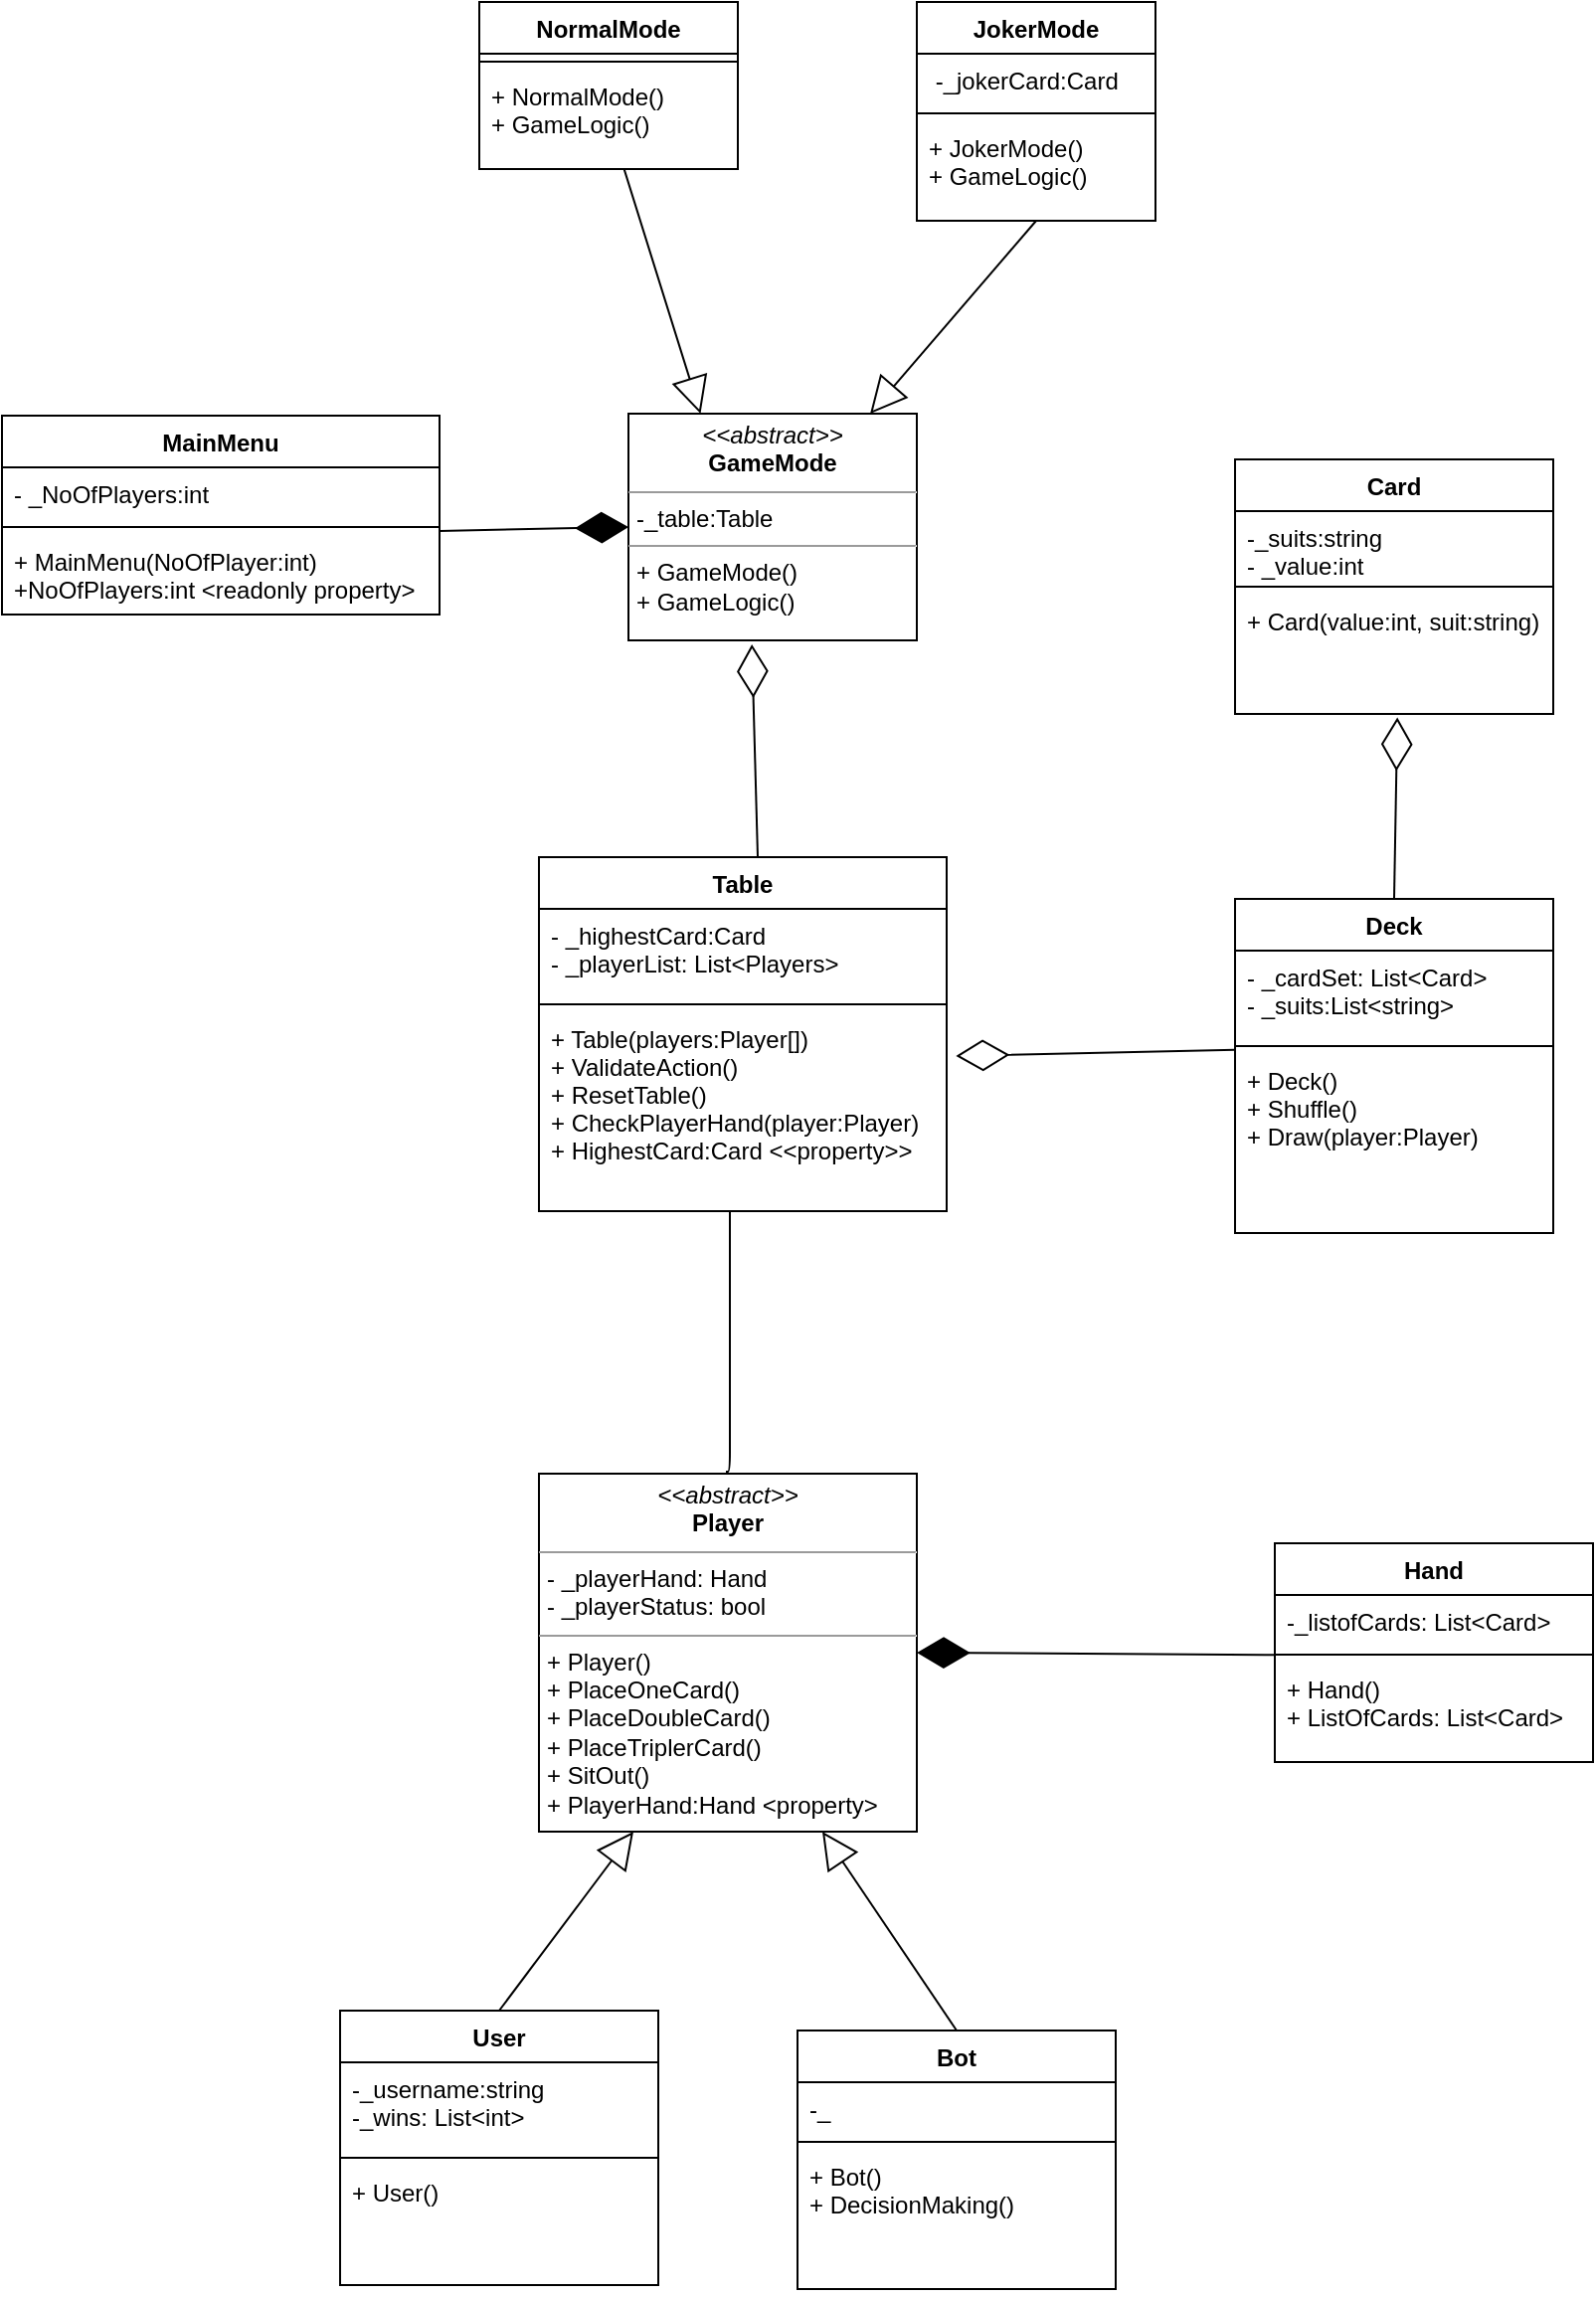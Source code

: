 <mxfile version="12.1.3" type="github" pages="1">
  <diagram id="AUOvVh1_00nn_1LIGHaV" name="Page-1">
    <mxGraphModel dx="1175" dy="630" grid="1" gridSize="10" guides="1" tooltips="1" connect="1" arrows="1" fold="1" page="1" pageScale="1" pageWidth="1100" pageHeight="850" math="0" shadow="0">
      <root>
        <mxCell id="0"/>
        <mxCell id="1" parent="0"/>
        <mxCell id="rCFci73cA3xN7o4rIOeo-2" value="MainMenu" style="swimlane;fontStyle=1;align=center;verticalAlign=top;childLayout=stackLayout;horizontal=1;startSize=26;horizontalStack=0;resizeParent=1;resizeParentMax=0;resizeLast=0;collapsible=1;marginBottom=0;" vertex="1" parent="1">
          <mxGeometry x="30" y="278" width="220" height="100" as="geometry"/>
        </mxCell>
        <mxCell id="rCFci73cA3xN7o4rIOeo-3" value="- _NoOfPlayers:int" style="text;strokeColor=none;fillColor=none;align=left;verticalAlign=top;spacingLeft=4;spacingRight=4;overflow=hidden;rotatable=0;points=[[0,0.5],[1,0.5]];portConstraint=eastwest;" vertex="1" parent="rCFci73cA3xN7o4rIOeo-2">
          <mxGeometry y="26" width="220" height="26" as="geometry"/>
        </mxCell>
        <mxCell id="rCFci73cA3xN7o4rIOeo-4" value="" style="line;strokeWidth=1;fillColor=none;align=left;verticalAlign=middle;spacingTop=-1;spacingLeft=3;spacingRight=3;rotatable=0;labelPosition=right;points=[];portConstraint=eastwest;" vertex="1" parent="rCFci73cA3xN7o4rIOeo-2">
          <mxGeometry y="52" width="220" height="8" as="geometry"/>
        </mxCell>
        <mxCell id="rCFci73cA3xN7o4rIOeo-5" value="+ MainMenu(NoOfPlayer:int)&#xa;+NoOfPlayers:int &lt;readonly property&gt;&#xa;" style="text;strokeColor=none;fillColor=none;align=left;verticalAlign=top;spacingLeft=4;spacingRight=4;overflow=hidden;rotatable=0;points=[[0,0.5],[1,0.5]];portConstraint=eastwest;" vertex="1" parent="rCFci73cA3xN7o4rIOeo-2">
          <mxGeometry y="60" width="220" height="40" as="geometry"/>
        </mxCell>
        <mxCell id="rCFci73cA3xN7o4rIOeo-6" value="NormalMode" style="swimlane;fontStyle=1;align=center;verticalAlign=top;childLayout=stackLayout;horizontal=1;startSize=26;horizontalStack=0;resizeParent=1;resizeParentMax=0;resizeLast=0;collapsible=1;marginBottom=0;" vertex="1" parent="1">
          <mxGeometry x="270" y="70" width="130" height="84" as="geometry"/>
        </mxCell>
        <mxCell id="rCFci73cA3xN7o4rIOeo-8" value="" style="line;strokeWidth=1;fillColor=none;align=left;verticalAlign=middle;spacingTop=-1;spacingLeft=3;spacingRight=3;rotatable=0;labelPosition=right;points=[];portConstraint=eastwest;" vertex="1" parent="rCFci73cA3xN7o4rIOeo-6">
          <mxGeometry y="26" width="130" height="8" as="geometry"/>
        </mxCell>
        <mxCell id="rCFci73cA3xN7o4rIOeo-9" value="+ NormalMode()&#xa;+ GameLogic()&#xa;" style="text;strokeColor=none;fillColor=none;align=left;verticalAlign=top;spacingLeft=4;spacingRight=4;overflow=hidden;rotatable=0;points=[[0,0.5],[1,0.5]];portConstraint=eastwest;" vertex="1" parent="rCFci73cA3xN7o4rIOeo-6">
          <mxGeometry y="34" width="130" height="50" as="geometry"/>
        </mxCell>
        <mxCell id="rCFci73cA3xN7o4rIOeo-10" value="JokerMode" style="swimlane;fontStyle=1;align=center;verticalAlign=top;childLayout=stackLayout;horizontal=1;startSize=26;horizontalStack=0;resizeParent=1;resizeParentMax=0;resizeLast=0;collapsible=1;marginBottom=0;" vertex="1" parent="1">
          <mxGeometry x="490" y="70" width="120" height="110" as="geometry"/>
        </mxCell>
        <mxCell id="rCFci73cA3xN7o4rIOeo-11" value=" -_jokerCard:Card" style="text;strokeColor=none;fillColor=none;align=left;verticalAlign=top;spacingLeft=4;spacingRight=4;overflow=hidden;rotatable=0;points=[[0,0.5],[1,0.5]];portConstraint=eastwest;" vertex="1" parent="rCFci73cA3xN7o4rIOeo-10">
          <mxGeometry y="26" width="120" height="26" as="geometry"/>
        </mxCell>
        <mxCell id="rCFci73cA3xN7o4rIOeo-12" value="" style="line;strokeWidth=1;fillColor=none;align=left;verticalAlign=middle;spacingTop=-1;spacingLeft=3;spacingRight=3;rotatable=0;labelPosition=right;points=[];portConstraint=eastwest;" vertex="1" parent="rCFci73cA3xN7o4rIOeo-10">
          <mxGeometry y="52" width="120" height="8" as="geometry"/>
        </mxCell>
        <mxCell id="rCFci73cA3xN7o4rIOeo-13" value="+ JokerMode()&#xa;+ GameLogic()&#xa;" style="text;strokeColor=none;fillColor=none;align=left;verticalAlign=top;spacingLeft=4;spacingRight=4;overflow=hidden;rotatable=0;points=[[0,0.5],[1,0.5]];portConstraint=eastwest;" vertex="1" parent="rCFci73cA3xN7o4rIOeo-10">
          <mxGeometry y="60" width="120" height="50" as="geometry"/>
        </mxCell>
        <mxCell id="rCFci73cA3xN7o4rIOeo-18" value="Table" style="swimlane;fontStyle=1;align=center;verticalAlign=top;childLayout=stackLayout;horizontal=1;startSize=26;horizontalStack=0;resizeParent=1;resizeParentMax=0;resizeLast=0;collapsible=1;marginBottom=0;" vertex="1" parent="1">
          <mxGeometry x="300" y="500" width="205" height="178" as="geometry"/>
        </mxCell>
        <mxCell id="rCFci73cA3xN7o4rIOeo-19" value="- _highestCard:Card&#xa;- _playerList: List&lt;Players&gt;&#xa;" style="text;strokeColor=none;fillColor=none;align=left;verticalAlign=top;spacingLeft=4;spacingRight=4;overflow=hidden;rotatable=0;points=[[0,0.5],[1,0.5]];portConstraint=eastwest;" vertex="1" parent="rCFci73cA3xN7o4rIOeo-18">
          <mxGeometry y="26" width="205" height="44" as="geometry"/>
        </mxCell>
        <mxCell id="rCFci73cA3xN7o4rIOeo-20" value="" style="line;strokeWidth=1;fillColor=none;align=left;verticalAlign=middle;spacingTop=-1;spacingLeft=3;spacingRight=3;rotatable=0;labelPosition=right;points=[];portConstraint=eastwest;" vertex="1" parent="rCFci73cA3xN7o4rIOeo-18">
          <mxGeometry y="70" width="205" height="8" as="geometry"/>
        </mxCell>
        <mxCell id="rCFci73cA3xN7o4rIOeo-21" value="+ Table(players:Player[])&#xa;+ ValidateAction()&#xa;+ ResetTable()&#xa;+ CheckPlayerHand(player:Player)&#xa;+ HighestCard:Card &lt;&lt;property&gt;&gt;" style="text;strokeColor=none;fillColor=none;align=left;verticalAlign=top;spacingLeft=4;spacingRight=4;overflow=hidden;rotatable=0;points=[[0,0.5],[1,0.5]];portConstraint=eastwest;" vertex="1" parent="rCFci73cA3xN7o4rIOeo-18">
          <mxGeometry y="78" width="205" height="100" as="geometry"/>
        </mxCell>
        <mxCell id="rCFci73cA3xN7o4rIOeo-51" value="&lt;p style=&quot;margin: 0px ; margin-top: 4px ; text-align: center&quot;&gt;&lt;i&gt;&amp;lt;&amp;lt;abstract&amp;gt;&amp;gt;&lt;/i&gt;&lt;br&gt;&lt;b&gt;Player&lt;/b&gt;&lt;/p&gt;&lt;hr size=&quot;1&quot;&gt;&lt;p style=&quot;margin: 0px ; margin-left: 4px&quot;&gt;- _playerHand: Hand&lt;/p&gt;&lt;p style=&quot;margin: 0px ; margin-left: 4px&quot;&gt;- _playerStatus: bool&lt;br&gt;&lt;/p&gt;&lt;hr size=&quot;1&quot;&gt;&lt;p style=&quot;margin: 0px ; margin-left: 4px&quot;&gt;+ Player()&lt;br&gt;+ PlaceOneCard()&lt;/p&gt;&lt;p style=&quot;margin: 0px ; margin-left: 4px&quot;&gt;+ PlaceDoubleCard()&lt;/p&gt;&lt;p style=&quot;margin: 0px ; margin-left: 4px&quot;&gt;+ PlaceTriplerCard()&lt;/p&gt;&lt;p style=&quot;margin: 0px ; margin-left: 4px&quot;&gt;+ SitOut()&lt;/p&gt;&lt;p style=&quot;margin: 0px ; margin-left: 4px&quot;&gt;+ PlayerHand:Hand &amp;lt;property&amp;gt;&lt;br&gt;&lt;/p&gt;" style="verticalAlign=top;align=left;overflow=fill;fontSize=12;fontFamily=Helvetica;html=1;glass=0;" vertex="1" parent="1">
          <mxGeometry x="300" y="810" width="190" height="180" as="geometry"/>
        </mxCell>
        <mxCell id="rCFci73cA3xN7o4rIOeo-52" value="&lt;p style=&quot;margin: 0px ; margin-top: 4px ; text-align: center&quot;&gt;&lt;i&gt;&amp;lt;&amp;lt;abstract&amp;gt;&amp;gt;&lt;/i&gt;&lt;br&gt;&lt;b&gt;GameMode&lt;/b&gt;&lt;/p&gt;&lt;hr size=&quot;1&quot;&gt;&lt;p style=&quot;margin: 0px ; margin-left: 4px&quot;&gt;-_table:Table&lt;br&gt;&lt;/p&gt;&lt;hr size=&quot;1&quot;&gt;&lt;p style=&quot;margin: 0px ; margin-left: 4px&quot;&gt;+ GameMode()&lt;/p&gt;&lt;p style=&quot;margin: 0px ; margin-left: 4px&quot;&gt;+ GameLogic()&lt;br&gt;&lt;/p&gt;" style="verticalAlign=top;align=left;overflow=fill;fontSize=12;fontFamily=Helvetica;html=1;glass=0;" vertex="1" parent="1">
          <mxGeometry x="345" y="277" width="145" height="114" as="geometry"/>
        </mxCell>
        <mxCell id="rCFci73cA3xN7o4rIOeo-53" value="Deck" style="swimlane;fontStyle=1;align=center;verticalAlign=top;childLayout=stackLayout;horizontal=1;startSize=26;horizontalStack=0;resizeParent=1;resizeParentMax=0;resizeLast=0;collapsible=1;marginBottom=0;glass=0;fontSize=12;" vertex="1" parent="1">
          <mxGeometry x="650" y="521" width="160" height="168" as="geometry"/>
        </mxCell>
        <mxCell id="rCFci73cA3xN7o4rIOeo-54" value="- _cardSet: List&lt;Card&gt;&#xa;- _suits:List&lt;string&gt;&#xa;" style="text;strokeColor=none;fillColor=none;align=left;verticalAlign=top;spacingLeft=4;spacingRight=4;overflow=hidden;rotatable=0;points=[[0,0.5],[1,0.5]];portConstraint=eastwest;" vertex="1" parent="rCFci73cA3xN7o4rIOeo-53">
          <mxGeometry y="26" width="160" height="44" as="geometry"/>
        </mxCell>
        <mxCell id="rCFci73cA3xN7o4rIOeo-55" value="" style="line;strokeWidth=1;fillColor=none;align=left;verticalAlign=middle;spacingTop=-1;spacingLeft=3;spacingRight=3;rotatable=0;labelPosition=right;points=[];portConstraint=eastwest;" vertex="1" parent="rCFci73cA3xN7o4rIOeo-53">
          <mxGeometry y="70" width="160" height="8" as="geometry"/>
        </mxCell>
        <mxCell id="rCFci73cA3xN7o4rIOeo-56" value="+ Deck()&#xa;+ Shuffle()&#xa;+ Draw(player:Player)&#xa;" style="text;strokeColor=none;fillColor=none;align=left;verticalAlign=top;spacingLeft=4;spacingRight=4;overflow=hidden;rotatable=0;points=[[0,0.5],[1,0.5]];portConstraint=eastwest;" vertex="1" parent="rCFci73cA3xN7o4rIOeo-53">
          <mxGeometry y="78" width="160" height="90" as="geometry"/>
        </mxCell>
        <mxCell id="rCFci73cA3xN7o4rIOeo-57" value="Card" style="swimlane;fontStyle=1;align=center;verticalAlign=top;childLayout=stackLayout;horizontal=1;startSize=26;horizontalStack=0;resizeParent=1;resizeParentMax=0;resizeLast=0;collapsible=1;marginBottom=0;glass=0;fontSize=12;" vertex="1" parent="1">
          <mxGeometry x="650" y="300" width="160" height="128" as="geometry"/>
        </mxCell>
        <mxCell id="rCFci73cA3xN7o4rIOeo-58" value="-_suits:string&#xa;- _value:int&#xa;" style="text;strokeColor=none;fillColor=none;align=left;verticalAlign=top;spacingLeft=4;spacingRight=4;overflow=hidden;rotatable=0;points=[[0,0.5],[1,0.5]];portConstraint=eastwest;" vertex="1" parent="rCFci73cA3xN7o4rIOeo-57">
          <mxGeometry y="26" width="160" height="34" as="geometry"/>
        </mxCell>
        <mxCell id="rCFci73cA3xN7o4rIOeo-59" value="" style="line;strokeWidth=1;fillColor=none;align=left;verticalAlign=middle;spacingTop=-1;spacingLeft=3;spacingRight=3;rotatable=0;labelPosition=right;points=[];portConstraint=eastwest;" vertex="1" parent="rCFci73cA3xN7o4rIOeo-57">
          <mxGeometry y="60" width="160" height="8" as="geometry"/>
        </mxCell>
        <mxCell id="rCFci73cA3xN7o4rIOeo-60" value="+ Card(value:int, suit:string)" style="text;strokeColor=none;fillColor=none;align=left;verticalAlign=top;spacingLeft=4;spacingRight=4;overflow=hidden;rotatable=0;points=[[0,0.5],[1,0.5]];portConstraint=eastwest;" vertex="1" parent="rCFci73cA3xN7o4rIOeo-57">
          <mxGeometry y="68" width="160" height="60" as="geometry"/>
        </mxCell>
        <mxCell id="rCFci73cA3xN7o4rIOeo-66" value="Hand" style="swimlane;fontStyle=1;align=center;verticalAlign=top;childLayout=stackLayout;horizontal=1;startSize=26;horizontalStack=0;resizeParent=1;resizeParentMax=0;resizeLast=0;collapsible=1;marginBottom=0;glass=0;fontSize=12;" vertex="1" parent="1">
          <mxGeometry x="670" y="845" width="160" height="110" as="geometry"/>
        </mxCell>
        <mxCell id="rCFci73cA3xN7o4rIOeo-67" value="-_listofCards: List&lt;Card&gt;" style="text;strokeColor=none;fillColor=none;align=left;verticalAlign=top;spacingLeft=4;spacingRight=4;overflow=hidden;rotatable=0;points=[[0,0.5],[1,0.5]];portConstraint=eastwest;" vertex="1" parent="rCFci73cA3xN7o4rIOeo-66">
          <mxGeometry y="26" width="160" height="26" as="geometry"/>
        </mxCell>
        <mxCell id="rCFci73cA3xN7o4rIOeo-68" value="" style="line;strokeWidth=1;fillColor=none;align=left;verticalAlign=middle;spacingTop=-1;spacingLeft=3;spacingRight=3;rotatable=0;labelPosition=right;points=[];portConstraint=eastwest;" vertex="1" parent="rCFci73cA3xN7o4rIOeo-66">
          <mxGeometry y="52" width="160" height="8" as="geometry"/>
        </mxCell>
        <mxCell id="rCFci73cA3xN7o4rIOeo-69" value="+ Hand()&#xa;+ ListOfCards: List&lt;Card&gt;" style="text;strokeColor=none;fillColor=none;align=left;verticalAlign=top;spacingLeft=4;spacingRight=4;overflow=hidden;rotatable=0;points=[[0,0.5],[1,0.5]];portConstraint=eastwest;" vertex="1" parent="rCFci73cA3xN7o4rIOeo-66">
          <mxGeometry y="60" width="160" height="50" as="geometry"/>
        </mxCell>
        <mxCell id="rCFci73cA3xN7o4rIOeo-91" value="" style="endArrow=block;endSize=16;endFill=0;html=1;fontSize=12;entryX=0.25;entryY=0;entryDx=0;entryDy=0;" edge="1" parent="1" source="rCFci73cA3xN7o4rIOeo-9" target="rCFci73cA3xN7o4rIOeo-52">
          <mxGeometry width="160" relative="1" as="geometry">
            <mxPoint x="140" y="450" as="sourcePoint"/>
            <mxPoint x="300" y="450" as="targetPoint"/>
          </mxGeometry>
        </mxCell>
        <mxCell id="rCFci73cA3xN7o4rIOeo-92" value="" style="endArrow=block;endSize=16;endFill=0;html=1;fontSize=12;exitX=0.5;exitY=1;exitDx=0;exitDy=0;" edge="1" parent="1" source="rCFci73cA3xN7o4rIOeo-10" target="rCFci73cA3xN7o4rIOeo-52">
          <mxGeometry width="160" relative="1" as="geometry">
            <mxPoint x="481.368" y="176.0" as="sourcePoint"/>
            <mxPoint x="519" y="276.5" as="targetPoint"/>
          </mxGeometry>
        </mxCell>
        <mxCell id="rCFci73cA3xN7o4rIOeo-93" value="" style="endArrow=diamondThin;endFill=1;endSize=24;html=1;fontSize=12;exitX=1;exitY=-0.05;exitDx=0;exitDy=0;exitPerimeter=0;entryX=0;entryY=0.5;entryDx=0;entryDy=0;" edge="1" parent="1" source="rCFci73cA3xN7o4rIOeo-5" target="rCFci73cA3xN7o4rIOeo-52">
          <mxGeometry width="160" relative="1" as="geometry">
            <mxPoint x="115" y="480" as="sourcePoint"/>
            <mxPoint x="275" y="480" as="targetPoint"/>
          </mxGeometry>
        </mxCell>
        <mxCell id="rCFci73cA3xN7o4rIOeo-94" value="" style="endArrow=diamondThin;endFill=0;endSize=24;html=1;fontSize=12;entryX=0.428;entryY=1.018;entryDx=0;entryDy=0;entryPerimeter=0;" edge="1" parent="1" target="rCFci73cA3xN7o4rIOeo-52">
          <mxGeometry width="160" relative="1" as="geometry">
            <mxPoint x="410" y="500" as="sourcePoint"/>
            <mxPoint x="380" y="490" as="targetPoint"/>
          </mxGeometry>
        </mxCell>
        <mxCell id="rCFci73cA3xN7o4rIOeo-104" value="" style="endArrow=diamondThin;endFill=1;endSize=24;html=1;fontSize=12;entryX=1;entryY=0.5;entryDx=0;entryDy=0;exitX=0.001;exitY=-0.077;exitDx=0;exitDy=0;exitPerimeter=0;" edge="1" parent="1" source="rCFci73cA3xN7o4rIOeo-69" target="rCFci73cA3xN7o4rIOeo-51">
          <mxGeometry width="160" relative="1" as="geometry">
            <mxPoint x="30" y="1010" as="sourcePoint"/>
            <mxPoint x="190" y="1010" as="targetPoint"/>
          </mxGeometry>
        </mxCell>
        <mxCell id="rCFci73cA3xN7o4rIOeo-105" value="" style="endArrow=diamondThin;endFill=0;endSize=24;html=1;fontSize=12;entryX=0.51;entryY=1.029;entryDx=0;entryDy=0;entryPerimeter=0;exitX=0.5;exitY=0;exitDx=0;exitDy=0;" edge="1" parent="1" source="rCFci73cA3xN7o4rIOeo-53" target="rCFci73cA3xN7o4rIOeo-60">
          <mxGeometry width="160" relative="1" as="geometry">
            <mxPoint x="555" y="540" as="sourcePoint"/>
            <mxPoint x="715" y="540" as="targetPoint"/>
          </mxGeometry>
        </mxCell>
        <mxCell id="rCFci73cA3xN7o4rIOeo-106" value="" style="endArrow=diamondThin;endFill=0;endSize=24;html=1;fontSize=12;entryX=1.023;entryY=0.22;entryDx=0;entryDy=0;entryPerimeter=0;exitX=0.001;exitY=-0.024;exitDx=0;exitDy=0;exitPerimeter=0;" edge="1" parent="1" source="rCFci73cA3xN7o4rIOeo-56" target="rCFci73cA3xN7o4rIOeo-21">
          <mxGeometry width="160" relative="1" as="geometry">
            <mxPoint x="30" y="1010" as="sourcePoint"/>
            <mxPoint x="190" y="1010" as="targetPoint"/>
          </mxGeometry>
        </mxCell>
        <mxCell id="rCFci73cA3xN7o4rIOeo-107" value="" style="endArrow=none;html=1;edgeStyle=orthogonalEdgeStyle;fontSize=12;entryX=0.473;entryY=1.01;entryDx=0;entryDy=0;entryPerimeter=0;exitX=0.5;exitY=0;exitDx=0;exitDy=0;" edge="1" parent="1">
          <mxGeometry relative="1" as="geometry">
            <mxPoint x="394" y="809" as="sourcePoint"/>
            <mxPoint x="396" y="678" as="targetPoint"/>
            <Array as="points">
              <mxPoint x="396" y="809"/>
            </Array>
          </mxGeometry>
        </mxCell>
        <mxCell id="rCFci73cA3xN7o4rIOeo-108" value="" style="resizable=0;html=1;align=left;verticalAlign=bottom;labelBackgroundColor=#ffffff;fontSize=10;" connectable="0" vertex="1" parent="rCFci73cA3xN7o4rIOeo-107">
          <mxGeometry x="-1" relative="1" as="geometry"/>
        </mxCell>
        <mxCell id="rCFci73cA3xN7o4rIOeo-109" value="" style="resizable=0;html=1;align=right;verticalAlign=bottom;labelBackgroundColor=#ffffff;fontSize=10;" connectable="0" vertex="1" parent="rCFci73cA3xN7o4rIOeo-107">
          <mxGeometry x="1" relative="1" as="geometry"/>
        </mxCell>
        <mxCell id="rCFci73cA3xN7o4rIOeo-111" value="User" style="swimlane;fontStyle=1;align=center;verticalAlign=top;childLayout=stackLayout;horizontal=1;startSize=26;horizontalStack=0;resizeParent=1;resizeParentMax=0;resizeLast=0;collapsible=1;marginBottom=0;glass=0;fontSize=12;" vertex="1" parent="1">
          <mxGeometry x="200" y="1080" width="160" height="138" as="geometry"/>
        </mxCell>
        <mxCell id="rCFci73cA3xN7o4rIOeo-112" value="-_username:string&#xa;-_wins: List&lt;int&gt;&#xa;" style="text;strokeColor=none;fillColor=none;align=left;verticalAlign=top;spacingLeft=4;spacingRight=4;overflow=hidden;rotatable=0;points=[[0,0.5],[1,0.5]];portConstraint=eastwest;" vertex="1" parent="rCFci73cA3xN7o4rIOeo-111">
          <mxGeometry y="26" width="160" height="44" as="geometry"/>
        </mxCell>
        <mxCell id="rCFci73cA3xN7o4rIOeo-113" value="" style="line;strokeWidth=1;fillColor=none;align=left;verticalAlign=middle;spacingTop=-1;spacingLeft=3;spacingRight=3;rotatable=0;labelPosition=right;points=[];portConstraint=eastwest;" vertex="1" parent="rCFci73cA3xN7o4rIOeo-111">
          <mxGeometry y="70" width="160" height="8" as="geometry"/>
        </mxCell>
        <mxCell id="rCFci73cA3xN7o4rIOeo-114" value="+ User()" style="text;strokeColor=none;fillColor=none;align=left;verticalAlign=top;spacingLeft=4;spacingRight=4;overflow=hidden;rotatable=0;points=[[0,0.5],[1,0.5]];portConstraint=eastwest;" vertex="1" parent="rCFci73cA3xN7o4rIOeo-111">
          <mxGeometry y="78" width="160" height="60" as="geometry"/>
        </mxCell>
        <mxCell id="rCFci73cA3xN7o4rIOeo-115" value="Bot" style="swimlane;fontStyle=1;align=center;verticalAlign=top;childLayout=stackLayout;horizontal=1;startSize=26;horizontalStack=0;resizeParent=1;resizeParentMax=0;resizeLast=0;collapsible=1;marginBottom=0;glass=0;fontSize=12;" vertex="1" parent="1">
          <mxGeometry x="430" y="1090" width="160" height="130" as="geometry"/>
        </mxCell>
        <mxCell id="rCFci73cA3xN7o4rIOeo-116" value="-_" style="text;strokeColor=none;fillColor=none;align=left;verticalAlign=top;spacingLeft=4;spacingRight=4;overflow=hidden;rotatable=0;points=[[0,0.5],[1,0.5]];portConstraint=eastwest;" vertex="1" parent="rCFci73cA3xN7o4rIOeo-115">
          <mxGeometry y="26" width="160" height="26" as="geometry"/>
        </mxCell>
        <mxCell id="rCFci73cA3xN7o4rIOeo-117" value="" style="line;strokeWidth=1;fillColor=none;align=left;verticalAlign=middle;spacingTop=-1;spacingLeft=3;spacingRight=3;rotatable=0;labelPosition=right;points=[];portConstraint=eastwest;" vertex="1" parent="rCFci73cA3xN7o4rIOeo-115">
          <mxGeometry y="52" width="160" height="8" as="geometry"/>
        </mxCell>
        <mxCell id="rCFci73cA3xN7o4rIOeo-118" value="+ Bot()&#xa;+ DecisionMaking()&#xa;" style="text;strokeColor=none;fillColor=none;align=left;verticalAlign=top;spacingLeft=4;spacingRight=4;overflow=hidden;rotatable=0;points=[[0,0.5],[1,0.5]];portConstraint=eastwest;" vertex="1" parent="rCFci73cA3xN7o4rIOeo-115">
          <mxGeometry y="60" width="160" height="70" as="geometry"/>
        </mxCell>
        <mxCell id="rCFci73cA3xN7o4rIOeo-119" value="" style="endArrow=block;endSize=16;endFill=0;html=1;fontSize=12;entryX=0.25;entryY=1;entryDx=0;entryDy=0;exitX=0.5;exitY=0;exitDx=0;exitDy=0;" edge="1" parent="1" source="rCFci73cA3xN7o4rIOeo-111" target="rCFci73cA3xN7o4rIOeo-51">
          <mxGeometry width="160" relative="1" as="geometry">
            <mxPoint x="30" y="1240" as="sourcePoint"/>
            <mxPoint x="190" y="1240" as="targetPoint"/>
          </mxGeometry>
        </mxCell>
        <mxCell id="rCFci73cA3xN7o4rIOeo-120" value="" style="endArrow=block;endSize=16;endFill=0;html=1;fontSize=12;entryX=0.75;entryY=1;entryDx=0;entryDy=0;exitX=0.5;exitY=0;exitDx=0;exitDy=0;" edge="1" parent="1" source="rCFci73cA3xN7o4rIOeo-115" target="rCFci73cA3xN7o4rIOeo-51">
          <mxGeometry width="160" relative="1" as="geometry">
            <mxPoint x="290" y="1090" as="sourcePoint"/>
            <mxPoint x="357.5" y="1000" as="targetPoint"/>
          </mxGeometry>
        </mxCell>
      </root>
    </mxGraphModel>
  </diagram>
</mxfile>
